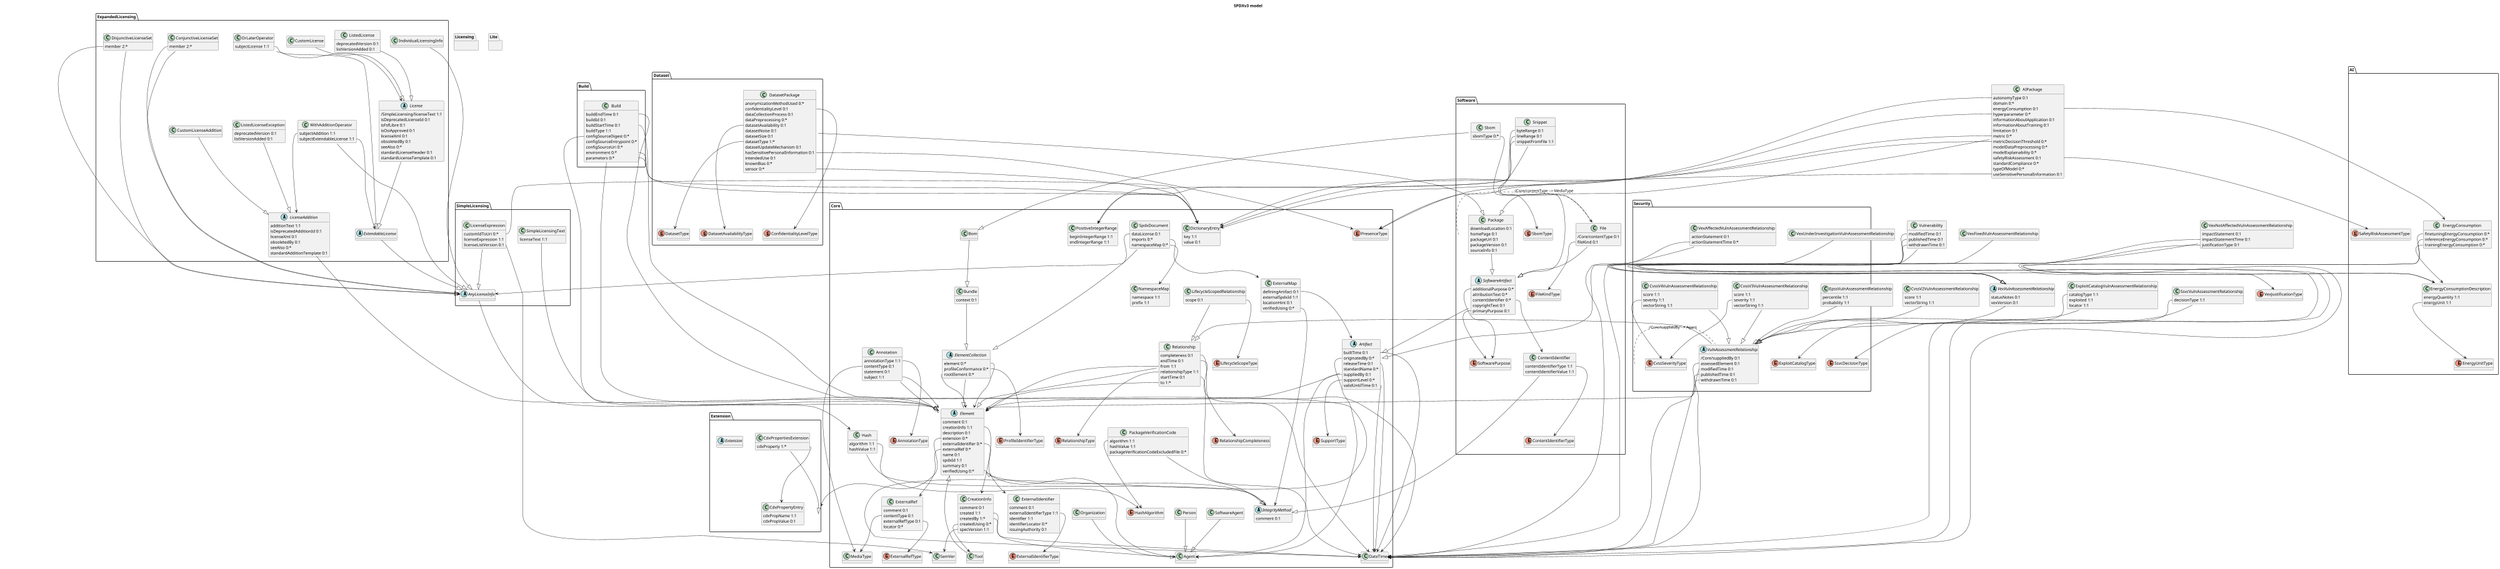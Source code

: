 
@startuml
'Automatically generated by spec-parser v2.3.0 on 2024-07-29T18:24:09.869129+00:00

title SPDXv3 model
scale 4000*4000
hide methods
skinparam packageStyle folder

package Licensing {
}
package Extension {
}
package SimpleLicensing {
}
package Security {
}
package Software {
}
package ExpandedLicensing {
}
package Core {
}
package AI {
}
package Lite {
}
package Dataset {
}
package Build {
}
class Extension.CdxPropertyEntry {
	cdxPropName 1:1
	cdxPropValue 0:1
}
class Extension.CdxPropertiesExtension {
	cdxProperty 1:*
}
abstract Extension.Extension {
}
abstract SimpleLicensing.AnyLicenseInfo {
}
class SimpleLicensing.LicenseExpression {
	customIdToUri 0:*
	licenseExpression 1:1
	licenseListVersion 0:1
}
class SimpleLicensing.SimpleLicensingText {
	licenseText 1:1
}
class Security.EpssVulnAssessmentRelationship {
	percentile 1:1
	probability 1:1
}
class Security.ExploitCatalogVulnAssessmentRelationship {
	catalogType 1:1
	exploited 1:1
	locator 1:1
}
class Security.VexNotAffectedVulnAssessmentRelationship {
	impactStatement 0:1
	impactStatementTime 0:1
	justificationType 0:1
}
class Security.Vulnerability {
	modifiedTime 0:1
	publishedTime 0:1
	withdrawnTime 0:1
}
class Security.VexAffectedVulnAssessmentRelationship {
	actionStatement 0:1
	actionStatementTime 0:*
}
abstract Security.VexVulnAssessmentRelationship {
	statusNotes 0:1
	vexVersion 0:1
}
class Security.CvssV2VulnAssessmentRelationship {
	score 1:1
	vectorString 1:1
}
class Security.VexUnderInvestigationVulnAssessmentRelationship {
}
abstract Security.VulnAssessmentRelationship {
	/Core/suppliedBy 0:1
	assessedElement 0:1
	modifiedTime 0:1
	publishedTime 0:1
	withdrawnTime 0:1
}
class Security.SsvcVulnAssessmentRelationship {
	decisionType 1:1
}
class Security.CvssV4VulnAssessmentRelationship {
	score 1:1
	severity 1:1
	vectorString 1:1
}
class Security.VexFixedVulnAssessmentRelationship {
}
class Security.CvssV3VulnAssessmentRelationship {
	score 1:1
	severity 1:1
	vectorString 1:1
}
abstract Software.SoftwareArtifact {
	additionalPurpose 0:*
	attributionText 0:*
	contentIdentifier 0:*
	copyrightText 0:1
	primaryPurpose 0:1
}
class Software.File {
	/Core/contentType 0:1
	fileKind 0:1
}
class Software.Package {
	downloadLocation 0:1
	homePage 0:1
	packageUrl 0:1
	packageVersion 0:1
	sourceInfo 0:1
}
class Software.Snippet {
	byteRange 0:1
	lineRange 0:1
	snippetFromFile 1:1
}
class Software.ContentIdentifier {
	contentIdentifierType 1:1
	contentIdentifierValue 1:1
}
class Software.Sbom {
	sbomType 0:*
}
abstract ExpandedLicensing.License {
	/SimpleLicensing/licenseText 1:1
	isDeprecatedLicenseId 0:1
	isFsfLibre 0:1
	isOsiApproved 0:1
	licenseXml 0:1
	obsoletedBy 0:1
	seeAlso 0:*
	standardLicenseHeader 0:1
	standardLicenseTemplate 0:1
}
class ExpandedLicensing.ConjunctiveLicenseSet {
	member 2:*
}
class ExpandedLicensing.DisjunctiveLicenseSet {
	member 2:*
}
class ExpandedLicensing.IndividualLicensingInfo {
}
class ExpandedLicensing.CustomLicense {
}
class ExpandedLicensing.OrLaterOperator {
	subjectLicense 1:1
}
class ExpandedLicensing.ListedLicense {
	deprecatedVersion 0:1
	listVersionAdded 0:1
}
abstract ExpandedLicensing.ExtendableLicense {
}
class ExpandedLicensing.CustomLicenseAddition {
}
abstract ExpandedLicensing.LicenseAddition {
	additionText 1:1
	isDeprecatedAdditionId 0:1
	licenseXml 0:1
	obsoletedBy 0:1
	seeAlso 0:*
	standardAdditionTemplate 0:1
}
class ExpandedLicensing.WithAdditionOperator {
	subjectAddition 1:1
	subjectExtendableLicense 1:1
}
class ExpandedLicensing.ListedLicenseException {
	deprecatedVersion 0:1
	listVersionAdded 0:1
}
class Core.NamespaceMap {
	namespace 1:1
	prefix 1:1
}
class Core.Bundle {
	context 0:1
}
abstract Core.Element {
	comment 0:1
	creationInfo 1:1
	description 0:1
	extension 0:*
	externalIdentifier 0:*
	externalRef 0:*
	name 0:1
	spdxId 1:1
	summary 0:1
	verifiedUsing 0:*
}
class Core.PackageVerificationCode {
	algorithm 1:1
	hashValue 1:1
	packageVerificationCodeExcludedFile 0:*
}
class Core.LifecycleScopedRelationship {
	scope 0:1
}
class Core.Bom {
}
class Core.ExternalIdentifier {
	comment 0:1
	externalIdentifierType 1:1
	identifier 1:1
	identifierLocator 0:*
	issuingAuthority 0:1
}
class Core.SoftwareAgent {
}
abstract Core.Artifact {
	builtTime 0:1
	originatedBy 0:*
	releaseTime 0:1
	standardName 0:*
	suppliedBy 0:1
	supportLevel 0:*
	validUntilTime 0:1
}
class Core.Hash {
	algorithm 1:1
	hashValue 1:1
}
class Core.PositiveIntegerRange {
	beginIntegerRange 1:1
	endIntegerRange 1:1
}
class Core.Relationship {
	completeness 0:1
	endTime 0:1
	from 1:1
	relationshipType 1:1
	startTime 0:1
	to 1:*
}
class Core.ExternalMap {
	definingArtifact 0:1
	externalSpdxId 1:1
	locationHint 0:1
	verifiedUsing 0:*
}
class Core.Person {
}
class Core.Tool {
}
class Core.SpdxDocument {
	dataLicense 0:1
	imports 0:*
	namespaceMap 0:*
}
class Core.Agent {
}
class Core.DictionaryEntry {
	key 1:1
	value 0:1
}
class Core.ExternalRef {
	comment 0:1
	contentType 0:1
	externalRefType 0:1
	locator 0:*
}
abstract Core.IntegrityMethod {
	comment 0:1
}
class Core.Annotation {
	annotationType 1:1
	contentType 0:1
	statement 0:1
	subject 1:1
}
class Core.CreationInfo {
	comment 0:1
	created 1:1
	createdBy 1:*
	createdUsing 0:*
	specVersion 1:1
}
abstract Core.ElementCollection {
	element 0:*
	profileConformance 0:*
	rootElement 0:*
}
class Core.Organization {
}
class AI.EnergyConsumption {
	finetuningEnergyConsumption 0:*
	inferenceEnergyConsumption 0:*
	trainingEnergyConsumption 0:*
}
class AI.AIPackage {
	autonomyType 0:1
	domain 0:*
	energyConsumption 0:1
	hyperparameter 0:*
	informationAboutApplication 0:1
	informationAboutTraining 0:1
	limitation 0:1
	metric 0:*
	metricDecisionThreshold 0:*
	modelDataPreprocessing 0:*
	modelExplainability 0:*
	safetyRiskAssessment 0:1
	standardCompliance 0:*
	typeOfModel 0:*
	useSensitivePersonalInformation 0:1
}
class AI.EnergyConsumptionDescription {
	energyQuantity 1:1
	energyUnit 1:1
}
class Dataset.DatasetPackage {
	anonymizationMethodUsed 0:*
	confidentialityLevel 0:1
	dataCollectionProcess 0:1
	dataPreprocessing 0:*
	datasetAvailability 0:1
	datasetNoise 0:1
	datasetSize 0:1
	datasetType 1:*
	datasetUpdateMechanism 0:1
	hasSensitivePersonalInformation 0:1
	intendedUse 0:1
	knownBias 0:*
	sensor 0:*
}
class Build.Build {
	buildEndTime 0:1
	buildId 0:1
	buildStartTime 0:1
	buildType 1:1
	configSourceDigest 0:*
	configSourceEntrypoint 0:*
	configSourceUri 0:*
	environment 0:*
	parameters 0:*
}
enum Security.VexJustificationType {
}
enum Security.ExploitCatalogType {
}
enum Security.SsvcDecisionType {
}
enum Security.CvssSeverityType {
}
enum Software.FileKindType {
}
enum Software.SbomType {
}
enum Software.ContentIdentifierType {
}
enum Software.SoftwarePurpose {
}
enum Core.RelationshipType {
}
enum Core.PresenceType {
}
enum Core.ExternalRefType {
}
enum Core.AnnotationType {
}
enum Core.RelationshipCompleteness {
}
enum Core.ExternalIdentifierType {
}
enum Core.ProfileIdentifierType {
}
enum Core.SupportType {
}
enum Core.LifecycleScopeType {
}
enum Core.HashAlgorithm {
}
enum AI.SafetyRiskAssessmentType {
}
enum AI.EnergyUnitType {
}
enum Dataset.DatasetType {
}
enum Dataset.DatasetAvailabilityType {
}
enum Dataset.ConfidentialityLevelType {
}
class Core.SemVer {
}
class Core.DateTime {
}
class Core.MediaType {
}
Extension.CdxPropertiesExtension --|> Extension
SimpleLicensing.AnyLicenseInfo --|> Element
SimpleLicensing.LicenseExpression --|> AnyLicenseInfo
SimpleLicensing.SimpleLicensingText --|> Element
Security.EpssVulnAssessmentRelationship --|> VulnAssessmentRelationship
Security.ExploitCatalogVulnAssessmentRelationship --|> VulnAssessmentRelationship
Security.VexNotAffectedVulnAssessmentRelationship --|> VexVulnAssessmentRelationship
Security.Vulnerability --|> Artifact
Security.VexAffectedVulnAssessmentRelationship --|> VexVulnAssessmentRelationship
Security.VexVulnAssessmentRelationship --|> VulnAssessmentRelationship
Security.CvssV2VulnAssessmentRelationship --|> VulnAssessmentRelationship
Security.VexUnderInvestigationVulnAssessmentRelationship --|> VexVulnAssessmentRelationship
Security.VulnAssessmentRelationship --|> Relationship
Security.SsvcVulnAssessmentRelationship --|> VulnAssessmentRelationship
Security.CvssV4VulnAssessmentRelationship --|> VulnAssessmentRelationship
Security.VexFixedVulnAssessmentRelationship --|> VexVulnAssessmentRelationship
Security.CvssV3VulnAssessmentRelationship --|> VulnAssessmentRelationship
Software.SoftwareArtifact --|> Artifact
Software.File --|> SoftwareArtifact
Software.Package --|> SoftwareArtifact
Software.Snippet --|> SoftwareArtifact
Software.ContentIdentifier --|> IntegrityMethod
Software.Sbom --|> Bom
ExpandedLicensing.License --|> ExtendableLicense
ExpandedLicensing.ConjunctiveLicenseSet --|> AnyLicenseInfo
ExpandedLicensing.DisjunctiveLicenseSet --|> AnyLicenseInfo
ExpandedLicensing.IndividualLicensingInfo --|> AnyLicenseInfo
ExpandedLicensing.CustomLicense --|> License
ExpandedLicensing.OrLaterOperator --|> ExtendableLicense
ExpandedLicensing.ListedLicense --|> License
ExpandedLicensing.ExtendableLicense --|> AnyLicenseInfo
ExpandedLicensing.CustomLicenseAddition --|> LicenseAddition
ExpandedLicensing.LicenseAddition --|> Element
ExpandedLicensing.WithAdditionOperator --|> AnyLicenseInfo
ExpandedLicensing.ListedLicenseException --|> LicenseAddition
Core.Bundle --|> ElementCollection
Core.PackageVerificationCode --|> IntegrityMethod
Core.LifecycleScopedRelationship --|> Relationship
Core.Bom --|> Bundle
Core.SoftwareAgent --|> Agent
Core.Artifact --|> Element
Core.Hash --|> IntegrityMethod
Core.Relationship --|> Element
Core.Person --|> Agent
Core.Tool --|> Element
Core.SpdxDocument --|> ElementCollection
Core.Agent --|> Element
Core.Annotation --|> Element
Core.ElementCollection --|> Element
Core.Organization --|> Agent
AI.AIPackage --|> Package
Dataset.DatasetPackage --|> Package
Build.Build --|> Element
Extension.CdxPropertiesExtension::cdxProperty --> CdxPropertyEntry
SimpleLicensing.LicenseExpression::customIdToUri --> DictionaryEntry
SimpleLicensing.LicenseExpression::licenseListVersion --> SemVer
Security.ExploitCatalogVulnAssessmentRelationship::catalogType --> ExploitCatalogType
Security.VexNotAffectedVulnAssessmentRelationship::impactStatementTime --> DateTime
Security.VexNotAffectedVulnAssessmentRelationship::justificationType --> VexJustificationType
Security.Vulnerability::modifiedTime --> DateTime
Security.Vulnerability::publishedTime --> DateTime
Security.Vulnerability::withdrawnTime --> DateTime
Security.VexAffectedVulnAssessmentRelationship::actionStatementTime --> DateTime
Security.VulnAssessmentRelationship::/Core/suppliedBy --> Agent
Security.VulnAssessmentRelationship::assessedElement --> Element
Security.VulnAssessmentRelationship::modifiedTime --> DateTime
Security.VulnAssessmentRelationship::publishedTime --> DateTime
Security.VulnAssessmentRelationship::withdrawnTime --> DateTime
Security.SsvcVulnAssessmentRelationship::decisionType --> SsvcDecisionType
Security.CvssV4VulnAssessmentRelationship::severity --> CvssSeverityType
Security.CvssV3VulnAssessmentRelationship::severity --> CvssSeverityType
Software.SoftwareArtifact::additionalPurpose --> SoftwarePurpose
Software.SoftwareArtifact::contentIdentifier --> ContentIdentifier
Software.SoftwareArtifact::primaryPurpose --> SoftwarePurpose
Software.File::/Core/contentType --> MediaType
Software.File::fileKind --> FileKindType
Software.Snippet::byteRange --> PositiveIntegerRange
Software.Snippet::lineRange --> PositiveIntegerRange
Software.Snippet::snippetFromFile --> File
Software.ContentIdentifier::contentIdentifierType --> ContentIdentifierType
Software.Sbom::sbomType --> SbomType
ExpandedLicensing.ConjunctiveLicenseSet::member --> AnyLicenseInfo
ExpandedLicensing.DisjunctiveLicenseSet::member --> AnyLicenseInfo
ExpandedLicensing.OrLaterOperator::subjectLicense --> License
ExpandedLicensing.WithAdditionOperator::subjectAddition --> LicenseAddition
ExpandedLicensing.WithAdditionOperator::subjectExtendableLicense --> ExtendableLicense
Core.Element::creationInfo --> CreationInfo
Core.Element::extension --> Extension
Core.Element::externalIdentifier --> ExternalIdentifier
Core.Element::externalRef --> ExternalRef
Core.Element::verifiedUsing --> IntegrityMethod
Core.PackageVerificationCode::algorithm --> HashAlgorithm
Core.LifecycleScopedRelationship::scope --> LifecycleScopeType
Core.ExternalIdentifier::externalIdentifierType --> ExternalIdentifierType
Core.Artifact::builtTime --> DateTime
Core.Artifact::originatedBy --> Agent
Core.Artifact::releaseTime --> DateTime
Core.Artifact::suppliedBy --> Agent
Core.Artifact::supportLevel --> SupportType
Core.Artifact::validUntilTime --> DateTime
Core.Hash::algorithm --> HashAlgorithm
Core.Relationship::completeness --> RelationshipCompleteness
Core.Relationship::endTime --> DateTime
Core.Relationship::from --> Element
Core.Relationship::relationshipType --> RelationshipType
Core.Relationship::startTime --> DateTime
Core.Relationship::to --> Element
Core.ExternalMap::definingArtifact --> Artifact
Core.ExternalMap::verifiedUsing --> IntegrityMethod
Core.SpdxDocument::dataLicense --> AnyLicenseInfo
Core.SpdxDocument::imports --> ExternalMap
Core.SpdxDocument::namespaceMap --> NamespaceMap
Core.ExternalRef::contentType --> MediaType
Core.ExternalRef::externalRefType --> ExternalRefType
Core.Annotation::annotationType --> AnnotationType
Core.Annotation::contentType --> MediaType
Core.Annotation::subject --> Element
Core.CreationInfo::created --> DateTime
Core.CreationInfo::createdBy --> Agent
Core.CreationInfo::createdUsing --> Tool
Core.CreationInfo::specVersion --> SemVer
Core.ElementCollection::element --> Element
Core.ElementCollection::profileConformance --> ProfileIdentifierType
Core.ElementCollection::rootElement --> Element
AI.EnergyConsumption::finetuningEnergyConsumption --> EnergyConsumptionDescription
AI.EnergyConsumption::inferenceEnergyConsumption --> EnergyConsumptionDescription
AI.EnergyConsumption::trainingEnergyConsumption --> EnergyConsumptionDescription
AI.AIPackage::autonomyType --> PresenceType
AI.AIPackage::energyConsumption --> EnergyConsumption
AI.AIPackage::hyperparameter --> DictionaryEntry
AI.AIPackage::metric --> DictionaryEntry
AI.AIPackage::metricDecisionThreshold --> DictionaryEntry
AI.AIPackage::safetyRiskAssessment --> SafetyRiskAssessmentType
AI.AIPackage::useSensitivePersonalInformation --> PresenceType
AI.EnergyConsumptionDescription::energyUnit --> EnergyUnitType
Dataset.DatasetPackage::confidentialityLevel --> ConfidentialityLevelType
Dataset.DatasetPackage::datasetAvailability --> DatasetAvailabilityType
Dataset.DatasetPackage::datasetType --> DatasetType
Dataset.DatasetPackage::hasSensitivePersonalInformation --> PresenceType
Dataset.DatasetPackage::sensor --> DictionaryEntry
Build.Build::buildEndTime --> DateTime
Build.Build::buildStartTime --> DateTime
Build.Build::configSourceDigest --> Hash
Build.Build::environment --> DictionaryEntry
Build.Build::parameters --> DictionaryEntry

@enduml
